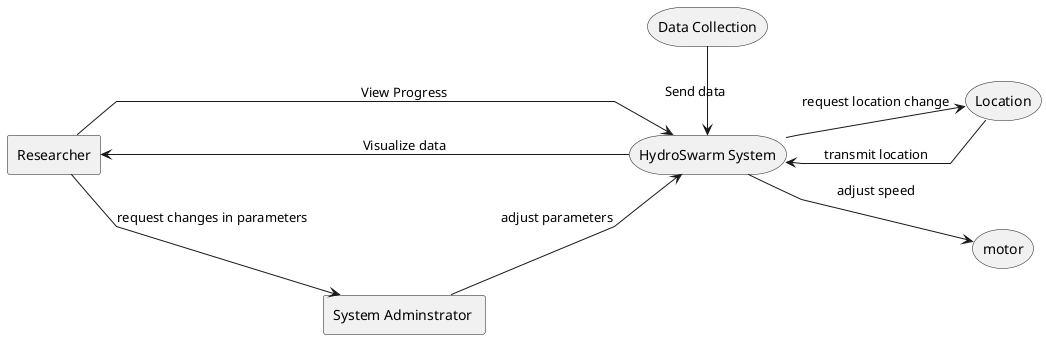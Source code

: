 @startuml

left to right direction
skinparam linetype polyline
skinparam nodesep 70
skinparam ranksep 30


rectangle admin [
    System Adminstrator 
]
rectangle research [
     Researcher
] 
storage sys [
    HydroSwarm System
]


storage d [
    Data Collection
]

storage l [
    Location
]

storage m [
    motor
]

admin --> sys : adjust parameters
research --> sys : View Progress
sys --> l : request location change
sys --> m : adjust speed
l --> sys : transmit location
d -right-> sys : Send data
research --> admin : request changes in parameters
sys -left-> research : Visualize data
@enduml